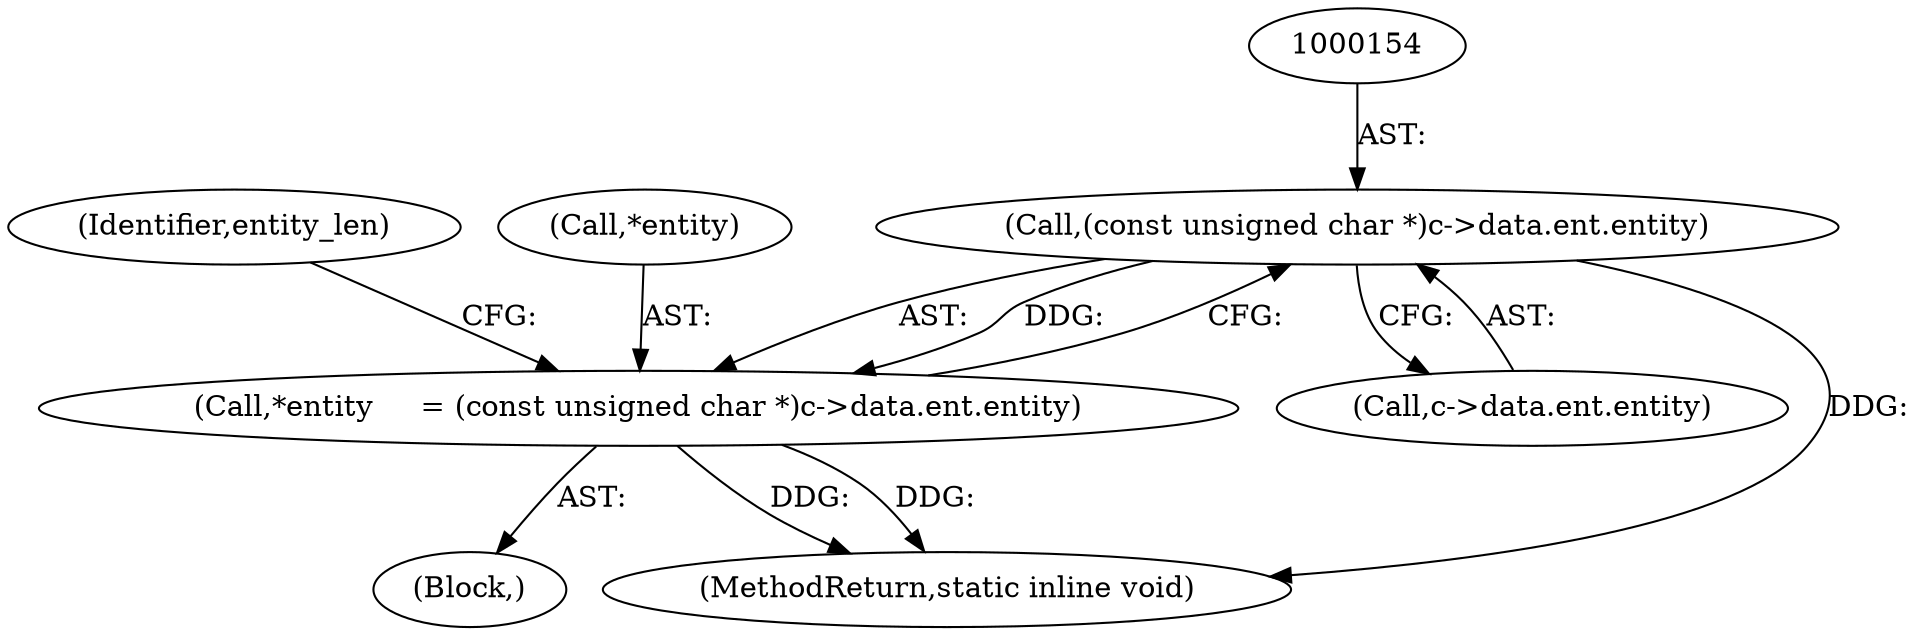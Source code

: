 digraph "0_php-src_0da8b8b801f9276359262f1ef8274c7812d3dfda?w=1_2@pointer" {
"1000153" [label="(Call,(const unsigned char *)c->data.ent.entity)"];
"1000150" [label="(Call,*entity     = (const unsigned char *)c->data.ent.entity)"];
"1000150" [label="(Call,*entity     = (const unsigned char *)c->data.ent.entity)"];
"1000155" [label="(Call,c->data.ent.entity)"];
"1000164" [label="(Identifier,entity_len)"];
"1000149" [label="(Block,)"];
"1000153" [label="(Call,(const unsigned char *)c->data.ent.entity)"];
"1000151" [label="(Call,*entity)"];
"1000303" [label="(MethodReturn,static inline void)"];
"1000153" -> "1000150"  [label="AST: "];
"1000153" -> "1000155"  [label="CFG: "];
"1000154" -> "1000153"  [label="AST: "];
"1000155" -> "1000153"  [label="AST: "];
"1000150" -> "1000153"  [label="CFG: "];
"1000153" -> "1000303"  [label="DDG: "];
"1000153" -> "1000150"  [label="DDG: "];
"1000150" -> "1000149"  [label="AST: "];
"1000151" -> "1000150"  [label="AST: "];
"1000164" -> "1000150"  [label="CFG: "];
"1000150" -> "1000303"  [label="DDG: "];
"1000150" -> "1000303"  [label="DDG: "];
}
